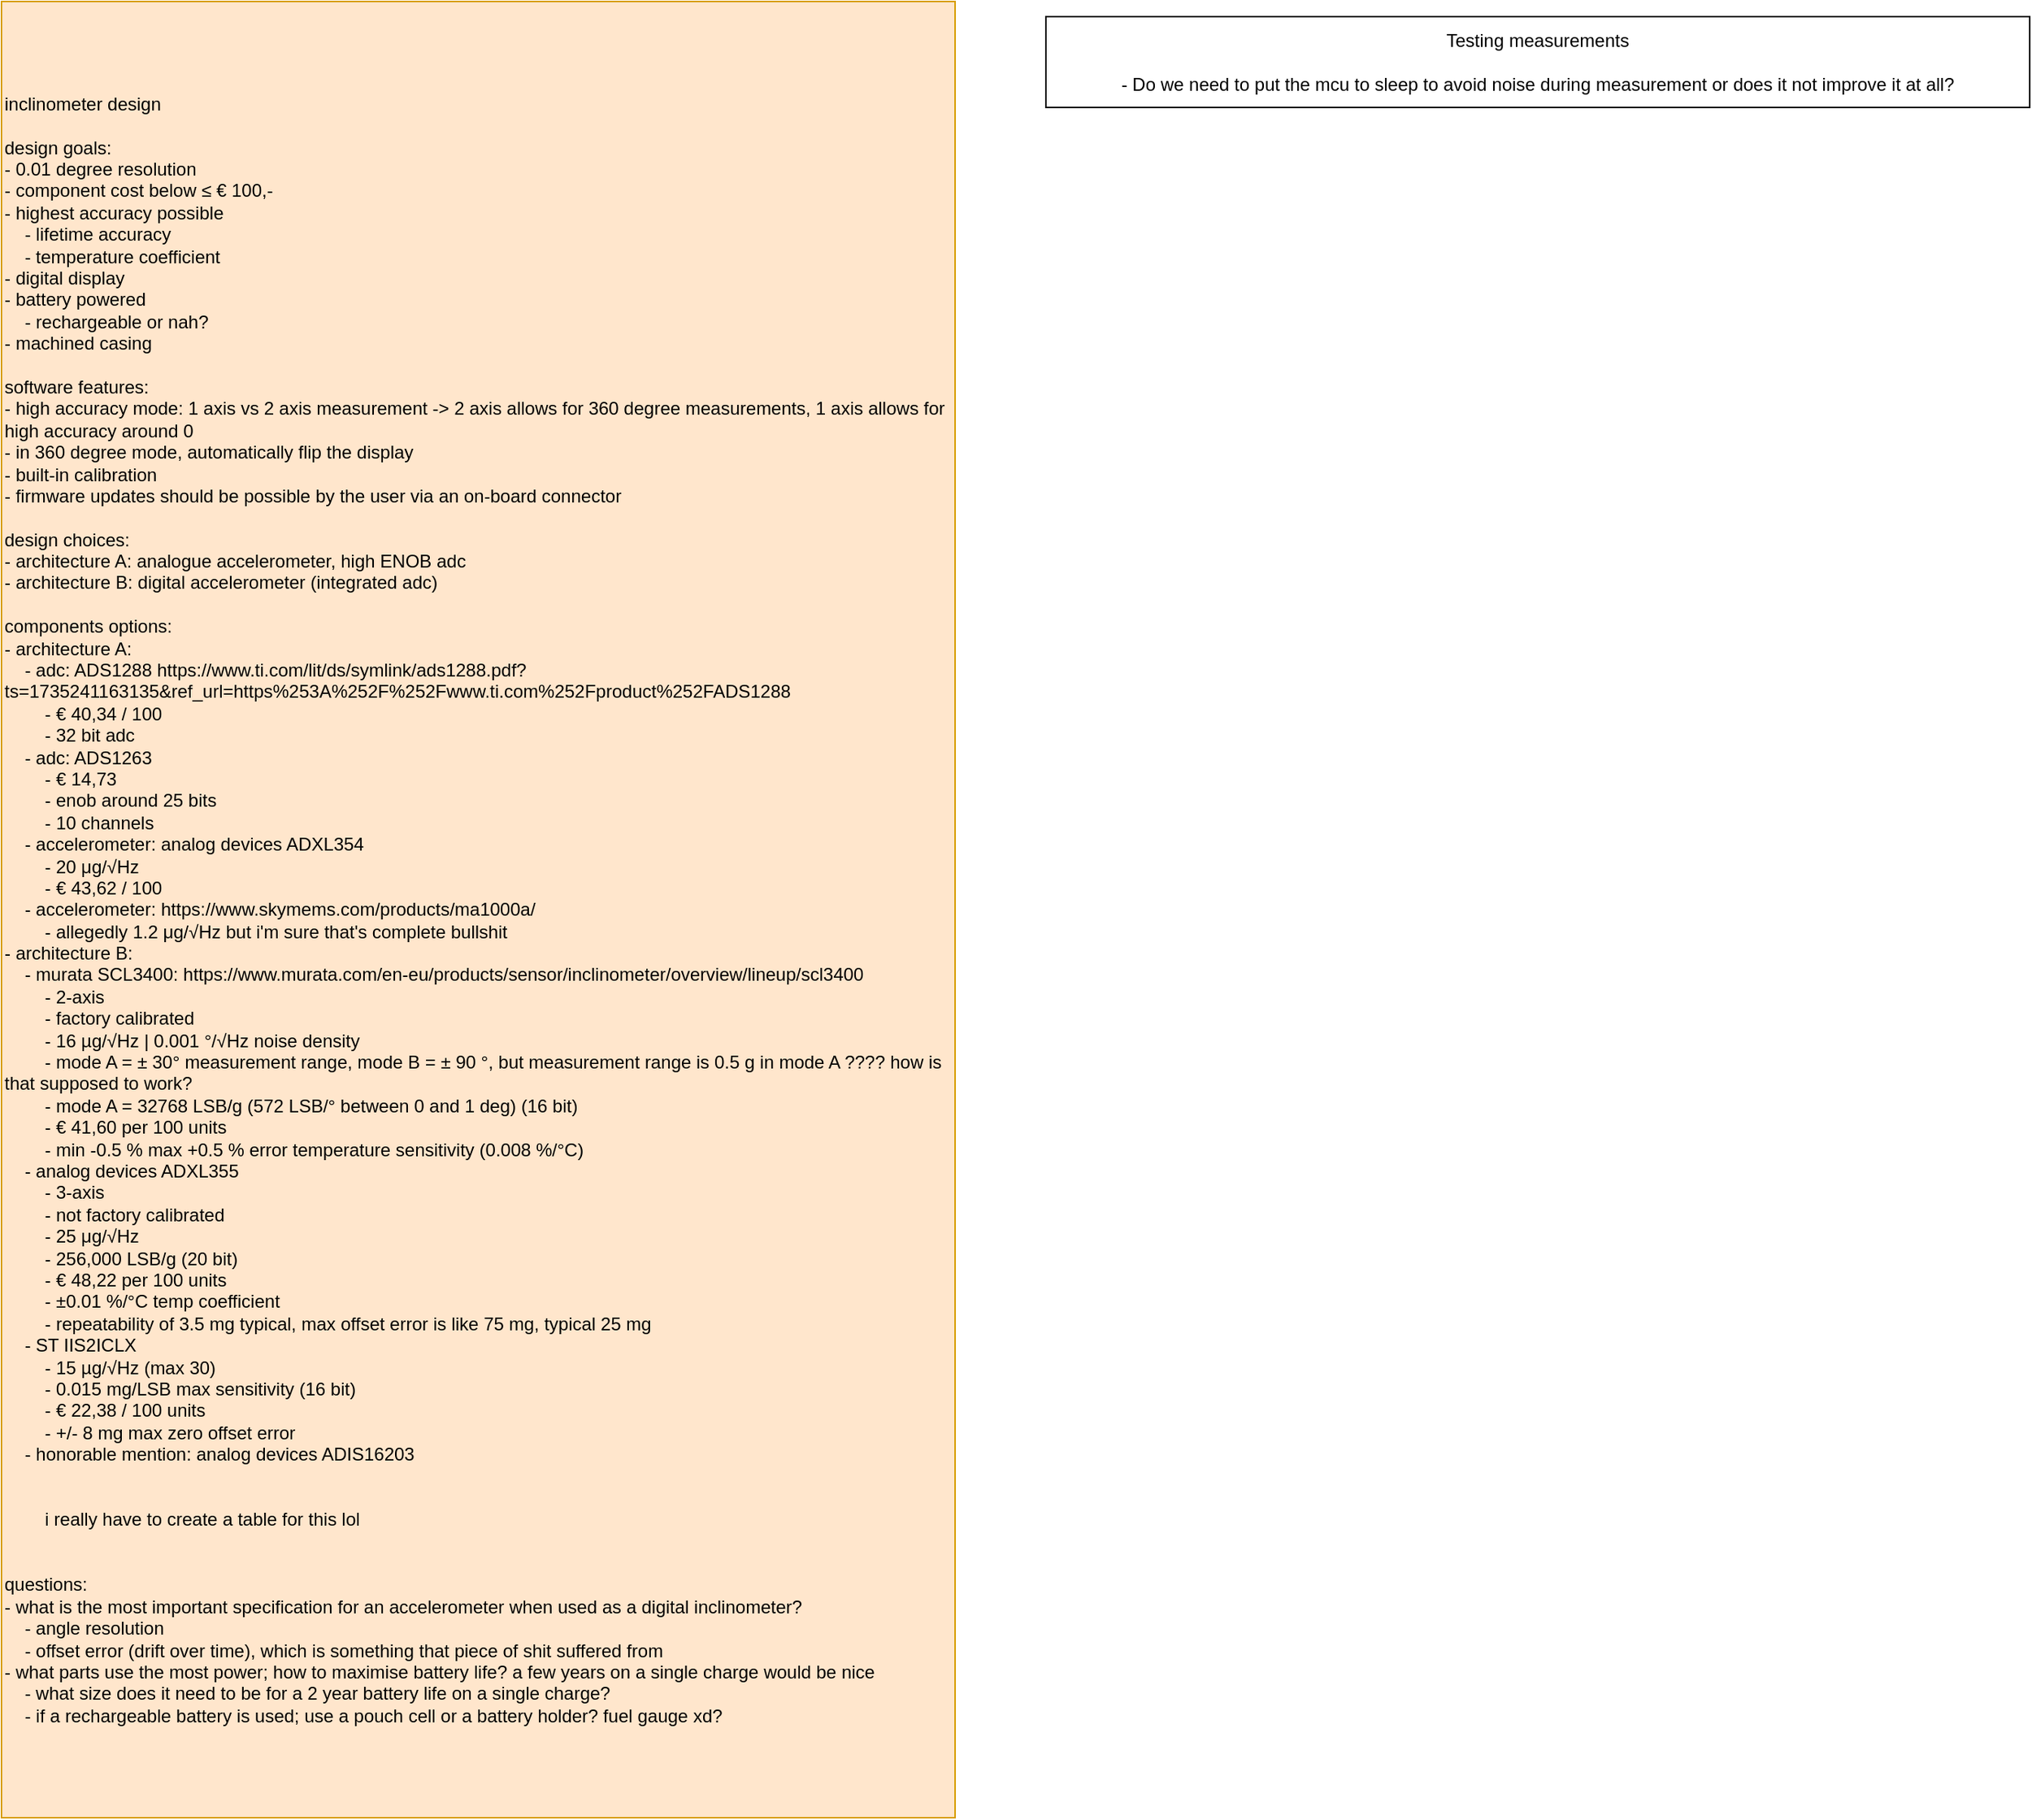 <mxfile version="26.1.3">
  <diagram name="Page-1" id="n7QkRAQP_P23h5YXhl_c">
    <mxGraphModel dx="2440" dy="5791" grid="1" gridSize="10" guides="1" tooltips="1" connect="1" arrows="1" fold="1" page="1" pageScale="1" pageWidth="850" pageHeight="1100" math="0" shadow="0">
      <root>
        <mxCell id="0" />
        <mxCell id="1" parent="0" />
        <UserObject label="&lt;div align=&quot;left&quot;&gt;inclinometer design&lt;br&gt;&lt;br&gt;design goals:&lt;br&gt;- 0.01 degree resolution&lt;br&gt;- component cost below ≤ € 100,-&lt;br&gt;- highest accuracy possible&lt;br&gt;&amp;nbsp;&amp;nbsp;&amp;nbsp; - lifetime accuracy&lt;br&gt;&amp;nbsp;&amp;nbsp;&amp;nbsp; - temperature coefficient&lt;br&gt;- digital display&lt;br&gt;- battery powered&lt;br&gt;&amp;nbsp;&amp;nbsp;&amp;nbsp; - rechargeable or nah?&lt;br&gt;- machined casing&lt;br&gt;&lt;br&gt;software features:&lt;br&gt;- high accuracy mode: 1 axis vs 2 axis measurement -&amp;gt; 2 axis allows for 360 degree measurements, 1 axis allows for high accuracy around 0&lt;br&gt;- in 360 degree mode, automatically flip the display&lt;br&gt;- built-in calibration&lt;br&gt;- firmware updates should be possible by the user via an on-board connector&lt;br&gt;&lt;br&gt;design choices:&lt;br&gt;- architecture A: analogue accelerometer, high ENOB adc&lt;br&gt;- architecture B: digital accelerometer (integrated adc)&lt;br&gt;&lt;br&gt;components options:&lt;br&gt;- architecture A:&lt;br&gt;&amp;nbsp;&amp;nbsp;&amp;nbsp; - adc: ADS1288 https://www.ti.com/lit/ds/symlink/ads1288.pdf?ts=1735241163135&amp;amp;ref_url=https%253A%252F%252Fwww.ti.com%252Fproduct%252FADS1288&lt;br&gt;&amp;nbsp;&amp;nbsp;&amp;nbsp;&amp;nbsp;&amp;nbsp;&amp;nbsp;&amp;nbsp; - € 40,34 / 100&lt;br&gt;&amp;nbsp;&amp;nbsp;&amp;nbsp;&amp;nbsp;&amp;nbsp;&amp;nbsp;&amp;nbsp; - 32 bit adc&lt;br&gt;&amp;nbsp;&amp;nbsp;&amp;nbsp; - adc: ADS1263&lt;br&gt;&amp;nbsp;&amp;nbsp;&amp;nbsp;&amp;nbsp;&amp;nbsp;&amp;nbsp;&amp;nbsp; - € 14,73&lt;br&gt;&amp;nbsp;&amp;nbsp;&amp;nbsp;&amp;nbsp;&amp;nbsp;&amp;nbsp;&amp;nbsp; - enob around 25 bits&lt;br&gt;&amp;nbsp;&amp;nbsp;&amp;nbsp;&amp;nbsp;&amp;nbsp;&amp;nbsp;&amp;nbsp; - 10 channels&lt;br&gt;&amp;nbsp;&amp;nbsp;&amp;nbsp; - accelerometer: analog devices ADXL354&lt;br&gt;&amp;nbsp;&amp;nbsp;&amp;nbsp;&amp;nbsp;&amp;nbsp;&amp;nbsp;&amp;nbsp; - 20 μg/√Hz&lt;br&gt;&amp;nbsp;&amp;nbsp;&amp;nbsp;&amp;nbsp;&amp;nbsp;&amp;nbsp;&amp;nbsp; - € 43,62 / 100&lt;br&gt;&amp;nbsp;&amp;nbsp;&amp;nbsp; - accelerometer: https://www.skymems.com/products/ma1000a/&lt;br&gt;&amp;nbsp;&amp;nbsp;&amp;nbsp;&amp;nbsp;&amp;nbsp;&amp;nbsp;&amp;nbsp; - allegedly 1.2 μg/√Hz but i&#39;m sure that&#39;s complete bullshit&lt;br&gt;- architecture B:&lt;br&gt;&amp;nbsp;&amp;nbsp;&amp;nbsp; - murata SCL3400: https://www.murata.com/en-eu/products/sensor/inclinometer/overview/lineup/scl3400&lt;br&gt;&amp;nbsp;&amp;nbsp;&amp;nbsp;&amp;nbsp;&amp;nbsp;&amp;nbsp;&amp;nbsp; - 2-axis&lt;br&gt;&amp;nbsp;&amp;nbsp;&amp;nbsp;&amp;nbsp;&amp;nbsp;&amp;nbsp;&amp;nbsp; - factory calibrated&lt;br&gt;&amp;nbsp;&amp;nbsp;&amp;nbsp;&amp;nbsp;&amp;nbsp;&amp;nbsp;&amp;nbsp; - 16 µg/√Hz | 0.001 °/√Hz noise density&lt;br&gt;&amp;nbsp;&amp;nbsp;&amp;nbsp;&amp;nbsp;&amp;nbsp;&amp;nbsp;&amp;nbsp; - mode A = ± 30° measurement range, mode B = ± 90 °, but measurement range is 0.5 g in mode A ???? how is that supposed to work?&lt;br&gt;&amp;nbsp;&amp;nbsp;&amp;nbsp;&amp;nbsp;&amp;nbsp;&amp;nbsp;&amp;nbsp; - mode A = 32768 LSB/g (572 LSB/° between 0 and 1 deg) (16 bit)&lt;br&gt;&amp;nbsp;&amp;nbsp;&amp;nbsp;&amp;nbsp;&amp;nbsp;&amp;nbsp;&amp;nbsp; - € 41,60 per 100 units&lt;br&gt;&amp;nbsp;&amp;nbsp;&amp;nbsp;&amp;nbsp;&amp;nbsp;&amp;nbsp;&amp;nbsp; - min -0.5 % max +0.5 % error temperature sensitivity (0.008 %/°C)&lt;br&gt;&amp;nbsp;&amp;nbsp;&amp;nbsp; - analog devices ADXL355&lt;br&gt;&amp;nbsp;&amp;nbsp;&amp;nbsp;&amp;nbsp;&amp;nbsp;&amp;nbsp;&amp;nbsp; - 3-axis&lt;br&gt;&amp;nbsp;&amp;nbsp;&amp;nbsp;&amp;nbsp;&amp;nbsp;&amp;nbsp;&amp;nbsp; - not factory calibrated&lt;br&gt;&amp;nbsp;&amp;nbsp;&amp;nbsp;&amp;nbsp;&amp;nbsp;&amp;nbsp;&amp;nbsp; - 25 μg/√Hz&lt;br&gt;&amp;nbsp;&amp;nbsp;&amp;nbsp;&amp;nbsp;&amp;nbsp;&amp;nbsp;&amp;nbsp; - 256,000 LSB/g (20 bit)&lt;br&gt;&amp;nbsp;&amp;nbsp;&amp;nbsp;&amp;nbsp;&amp;nbsp;&amp;nbsp;&amp;nbsp; - € 48,22 per 100 units&lt;br&gt;&amp;nbsp;&amp;nbsp;&amp;nbsp;&amp;nbsp;&amp;nbsp;&amp;nbsp;&amp;nbsp; - ±0.01 %/°C temp coefficient&lt;br&gt;&amp;nbsp;&amp;nbsp;&amp;nbsp;&amp;nbsp;&amp;nbsp;&amp;nbsp;&amp;nbsp; - repeatability of 3.5 mg typical, max offset error is like 75 mg, typical 25 mg&lt;br&gt;&amp;nbsp;&amp;nbsp;&amp;nbsp; - ST IIS2ICLX&lt;br&gt;&amp;nbsp;&amp;nbsp;&amp;nbsp;&amp;nbsp;&amp;nbsp;&amp;nbsp;&amp;nbsp; - 15 µg/√Hz (max 30)&lt;br&gt;&amp;nbsp;&amp;nbsp;&amp;nbsp;&amp;nbsp;&amp;nbsp;&amp;nbsp;&amp;nbsp; - 0.015 mg/LSB max sensitivity (16 bit)&lt;br&gt;&amp;nbsp;&amp;nbsp;&amp;nbsp;&amp;nbsp;&amp;nbsp;&amp;nbsp;&amp;nbsp; - € 22,38 / 100 units&lt;br&gt;&amp;nbsp;&amp;nbsp;&amp;nbsp;&amp;nbsp;&amp;nbsp;&amp;nbsp;&amp;nbsp; - +/- 8 mg max zero offset error&lt;br&gt;&amp;nbsp;&amp;nbsp;&amp;nbsp; - honorable mention: analog devices ADIS16203&lt;br&gt;&lt;br&gt;&amp;nbsp;&amp;nbsp;&amp;nbsp;&amp;nbsp;&amp;nbsp;&amp;nbsp; &amp;nbsp;&lt;br&gt;&amp;nbsp;&amp;nbsp;&amp;nbsp;&amp;nbsp;&amp;nbsp;&amp;nbsp;&amp;nbsp; i really have to create a table for this lol&lt;br&gt;&amp;nbsp;&amp;nbsp;&amp;nbsp;&amp;nbsp;&amp;nbsp;&amp;nbsp; &amp;nbsp;&lt;br&gt;&amp;nbsp;&amp;nbsp;&amp;nbsp;&amp;nbsp;&amp;nbsp;&amp;nbsp; &amp;nbsp;&lt;br&gt;questions:&lt;br&gt;- what is the most important specification for an accelerometer when used as a digital inclinometer?&lt;br&gt;&amp;nbsp;&amp;nbsp;&amp;nbsp; - angle resolution&lt;br&gt;&amp;nbsp;&amp;nbsp;&amp;nbsp; - offset error (drift over time), which is something that piece of shit suffered from&lt;br&gt;- what parts use the most power; how to maximise battery life? a few years on a single charge would be nice&lt;br&gt;&amp;nbsp;&amp;nbsp;&amp;nbsp; - what size does it need to be for a 2 year battery life on a single charge?&lt;br&gt;&amp;nbsp;&amp;nbsp;&amp;nbsp; - if a rechargeable battery is used; use a pouch cell or a battery holder? fuel gauge xd?&lt;/div&gt;" link="inclinometer design&#xa;&#xa;design goals:&#xa;- 0.01 degree resolution&#xa;- component cost below ≤ € 100,-&#xa;- highest accuracy possible&#xa;    - lifetime accuracy&#xa;    - temperature coefficient&#xa;- digital display&#xa;- battery powered&#xa;    - rechargeable or nah?&#xa;- machined casing&#xa;&#xa;software features:&#xa;- high accuracy mode: 1 axis vs 2 axis measurement -&gt; 2 axis allows for 360 degree measurements, 1 axis allows for high accuracy around 0&#xa;- in 360 degree mode, automatically flip the display&#xa;- built-in calibration&#xa;- firmware updates should be possible by the user via an on-board connector&#xa;&#xa;design choices:&#xa;- architecture A: analogue accelerometer, high ENOB adc&#xa;- architecture B: digital accelerometer (integrated adc)&#xa;&#xa;components options:&#xa;- architecture A:&#xa;    - adc: ADS1288 https://www.ti.com/lit/ds/symlink/ads1288.pdf?ts=1735241163135&amp;ref_url=https%253A%252F%252Fwww.ti.com%252Fproduct%252FADS1288&#xa;        - € 40,34 / 100&#xa;        - 32 bit adc&#xa;    - adc: ADS1263&#xa;        - € 14,73&#xa;        - enob around 25 bits&#xa;        - 10 channels&#xa;    - accelerometer: analog devices ADXL354&#xa;        - 20 μg/√Hz&#xa;        - € 43,62 / 100&#xa;    - accelerometer: https://www.skymems.com/products/ma1000a/&#xa;        - allegedly 1.2 μg/√Hz but i&#39;m sure that&#39;s complete bullshit&#xa;- architecture B:&#xa;    - murata SCL3400: https://www.murata.com/en-eu/products/sensor/inclinometer/overview/lineup/scl3400&#xa;        - 2-axis&#xa;        - factory calibrated&#xa;        - 16 µg/√Hz | 0.001 °/√Hz noise density&#xa;        - mode A = ± 30° measurement range, mode B = ± 90 °, but measurement range is 0.5 g in mode A ???? how is that supposed to work?&#xa;        - mode A = 32768 LSB/g (572 LSB/° between 0 and 1 deg) (16 bit)&#xa;        - € 41,60 per 100 units&#xa;        - min -0.5 % max +0.5 % error temperature sensitivity (0.008 %/°C)&#xa;    - analog devices ADXL355&#xa;        - 3-axis&#xa;        - not factory calibrated&#xa;        - 25 μg/√Hz&#xa;        - 256,000 LSB/g (20 bit)&#xa;        - € 48,22 per 100 units&#xa;        - ±0.01 %/°C temp coefficient&#xa;        - repeatability of 3.5 mg typical, max offset error is like 75 mg, typical 25 mg&#xa;    - ST IIS2ICLX&#xa;        - 15 µg/√Hz (max 30)&#xa;        - 0.015 mg/LSB max sensitivity (16 bit)&#xa;        - € 22,38 / 100 units&#xa;        - +/- 8 mg max zero offset error&#xa;    - honorable mention: analog devices ADIS16203&#xa;&#xa;        &#xa;        i really have to create a table for this lol&#xa;        &#xa;        &#xa;questions:&#xa;- what is the most important specification for an accelerometer when used as a digital inclinometer?&#xa;    - angle resolution&#xa;    - offset error (drift over time), which is something that piece of shit suffered from&#xa;- what parts use the most power; how to maximise battery life? a few years on a single charge would be nice&#xa;    - what size does it need to be for a 2 year battery life on a single charge?&#xa;    - if a rechargeable battery is used; use a pouch cell or a battery holder? fuel gauge xd?" id="qWIGGgTNQ0NmicxPSZ5V-2">
          <mxCell style="text;html=1;align=left;verticalAlign=middle;whiteSpace=wrap;rounded=0;fillColor=#ffe6cc;strokeColor=#d79b00;" vertex="1" parent="1">
            <mxGeometry x="50" y="-3900" width="630" height="1200" as="geometry" />
          </mxCell>
        </UserObject>
        <mxCell id="qWIGGgTNQ0NmicxPSZ5V-3" value="&lt;div&gt;Testing measurements&lt;br&gt;&lt;br&gt;&lt;div align=&quot;left&quot;&gt;- Do we need to put the mcu to sleep to avoid noise during measurement or does it not improve it at all?&lt;/div&gt;&lt;/div&gt;" style="rounded=0;whiteSpace=wrap;html=1;" vertex="1" parent="1">
          <mxGeometry x="740" y="-3890" width="650" height="60" as="geometry" />
        </mxCell>
      </root>
    </mxGraphModel>
  </diagram>
</mxfile>
